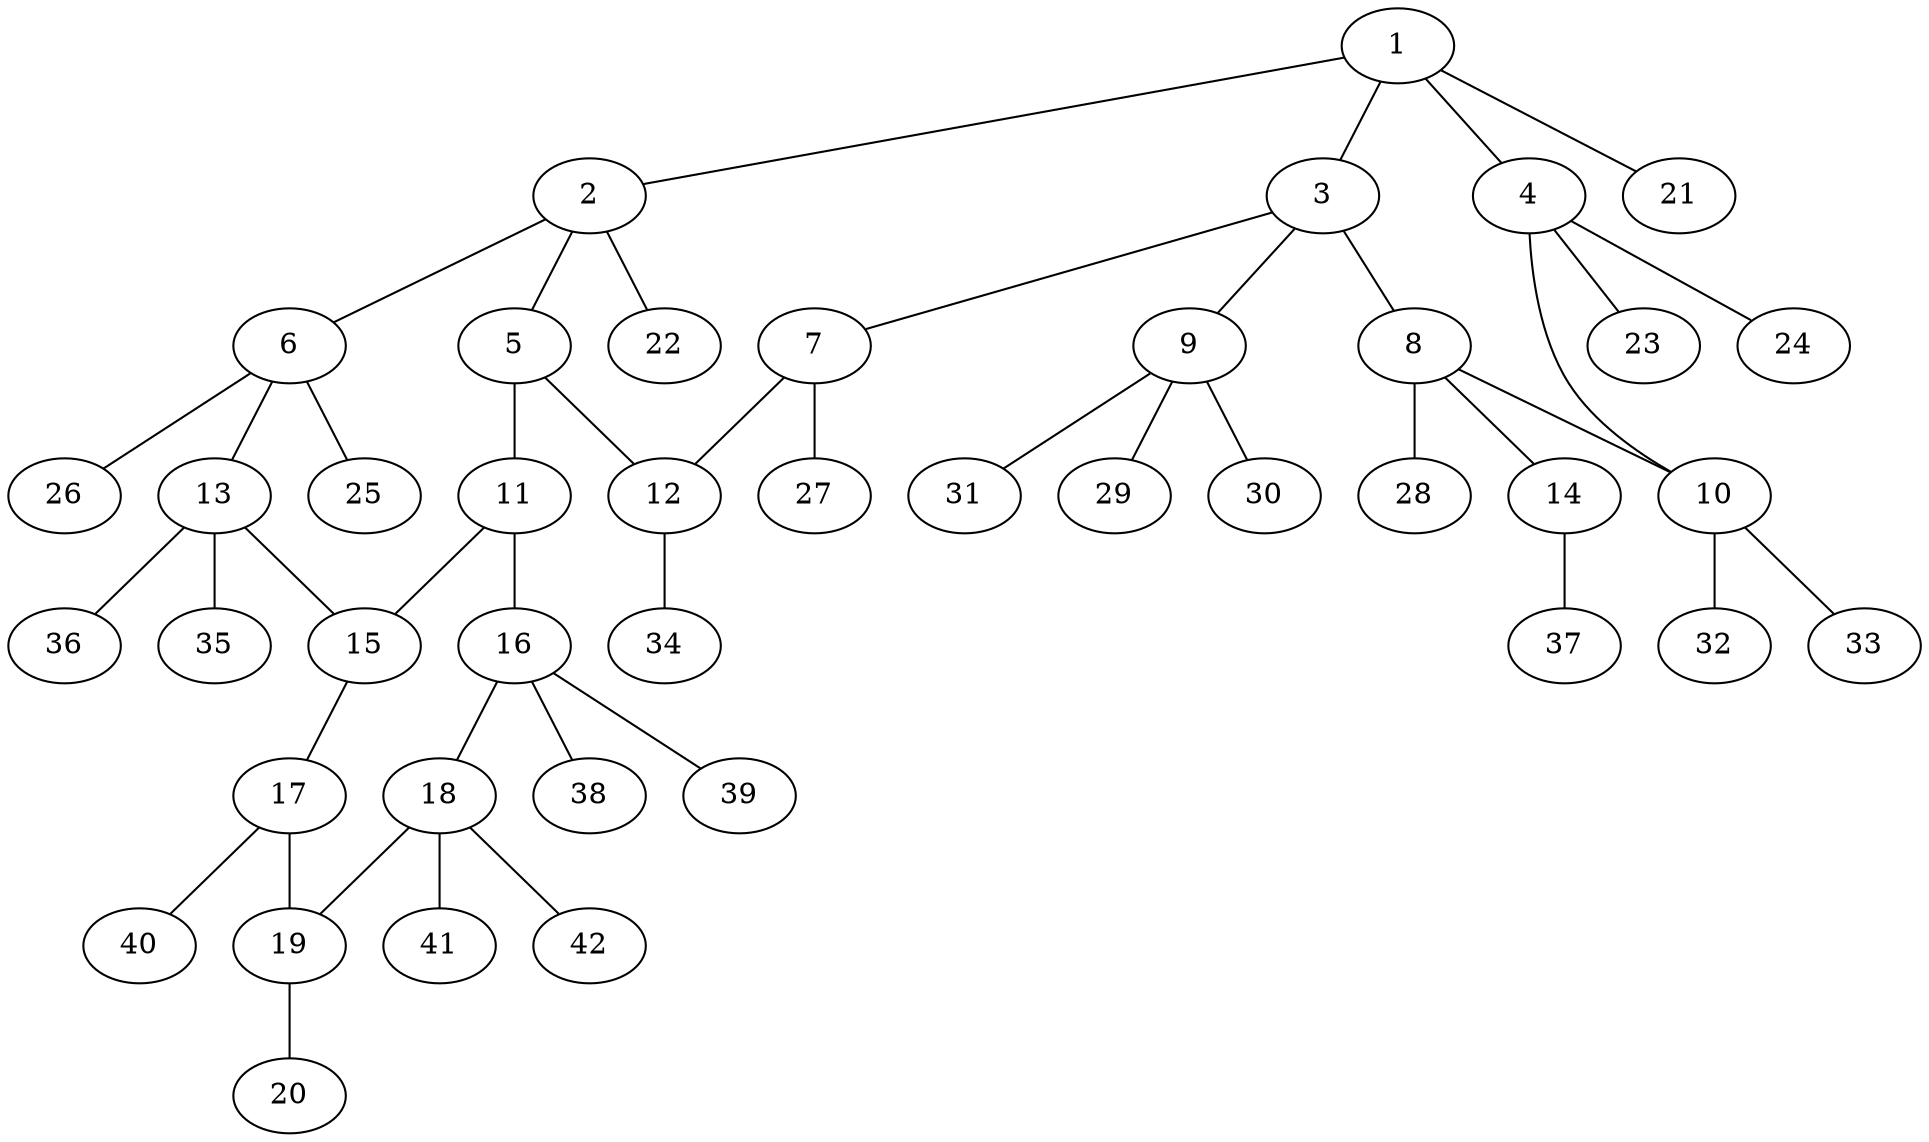 graph molecule_1095 {
	1	 [chem=C];
	2	 [chem=C];
	1 -- 2	 [valence=1];
	3	 [chem=C];
	1 -- 3	 [valence=1];
	4	 [chem=C];
	1 -- 4	 [valence=1];
	21	 [chem=H];
	1 -- 21	 [valence=1];
	5	 [chem=C];
	2 -- 5	 [valence=1];
	6	 [chem=C];
	2 -- 6	 [valence=1];
	22	 [chem=H];
	2 -- 22	 [valence=1];
	7	 [chem=C];
	3 -- 7	 [valence=1];
	8	 [chem=C];
	3 -- 8	 [valence=1];
	9	 [chem=C];
	3 -- 9	 [valence=1];
	10	 [chem=C];
	4 -- 10	 [valence=1];
	23	 [chem=H];
	4 -- 23	 [valence=1];
	24	 [chem=H];
	4 -- 24	 [valence=1];
	11	 [chem=C];
	5 -- 11	 [valence=2];
	12	 [chem=C];
	5 -- 12	 [valence=1];
	13	 [chem=C];
	6 -- 13	 [valence=1];
	25	 [chem=H];
	6 -- 25	 [valence=1];
	26	 [chem=H];
	6 -- 26	 [valence=1];
	7 -- 12	 [valence=2];
	27	 [chem=H];
	7 -- 27	 [valence=1];
	8 -- 10	 [valence=1];
	14	 [chem=O];
	8 -- 14	 [valence=1];
	28	 [chem=H];
	8 -- 28	 [valence=1];
	29	 [chem=H];
	9 -- 29	 [valence=1];
	30	 [chem=H];
	9 -- 30	 [valence=1];
	31	 [chem=H];
	9 -- 31	 [valence=1];
	32	 [chem=H];
	10 -- 32	 [valence=1];
	33	 [chem=H];
	10 -- 33	 [valence=1];
	15	 [chem=C];
	11 -- 15	 [valence=1];
	16	 [chem=C];
	11 -- 16	 [valence=1];
	34	 [chem=H];
	12 -- 34	 [valence=1];
	13 -- 15	 [valence=1];
	35	 [chem=H];
	13 -- 35	 [valence=1];
	36	 [chem=H];
	13 -- 36	 [valence=1];
	37	 [chem=H];
	14 -- 37	 [valence=1];
	17	 [chem=C];
	15 -- 17	 [valence=2];
	18	 [chem=C];
	16 -- 18	 [valence=1];
	38	 [chem=H];
	16 -- 38	 [valence=1];
	39	 [chem=H];
	16 -- 39	 [valence=1];
	19	 [chem=C];
	17 -- 19	 [valence=1];
	40	 [chem=H];
	17 -- 40	 [valence=1];
	18 -- 19	 [valence=1];
	41	 [chem=H];
	18 -- 41	 [valence=1];
	42	 [chem=H];
	18 -- 42	 [valence=1];
	20	 [chem=O];
	19 -- 20	 [valence=2];
}
